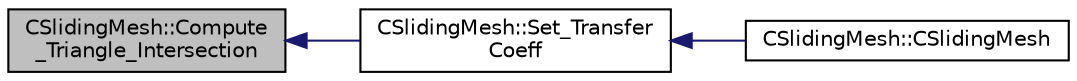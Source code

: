 digraph "CSlidingMesh::Compute_Triangle_Intersection"
{
  edge [fontname="Helvetica",fontsize="10",labelfontname="Helvetica",labelfontsize="10"];
  node [fontname="Helvetica",fontsize="10",shape=record];
  rankdir="LR";
  Node53 [label="CSlidingMesh::Compute\l_Triangle_Intersection",height=0.2,width=0.4,color="black", fillcolor="grey75", style="filled", fontcolor="black"];
  Node53 -> Node54 [dir="back",color="midnightblue",fontsize="10",style="solid",fontname="Helvetica"];
  Node54 [label="CSlidingMesh::Set_Transfer\lCoeff",height=0.2,width=0.4,color="black", fillcolor="white", style="filled",URL="$class_c_sliding_mesh.html#a60567ffca2c40068f62f96027f483e96",tooltip="Set up transfer matrix defining relation between two meshes. "];
  Node54 -> Node55 [dir="back",color="midnightblue",fontsize="10",style="solid",fontname="Helvetica"];
  Node55 [label="CSlidingMesh::CSlidingMesh",height=0.2,width=0.4,color="black", fillcolor="white", style="filled",URL="$class_c_sliding_mesh.html#a2962815228c3df57c5ee3a70c62189bc",tooltip="Constructor of the class. "];
}
